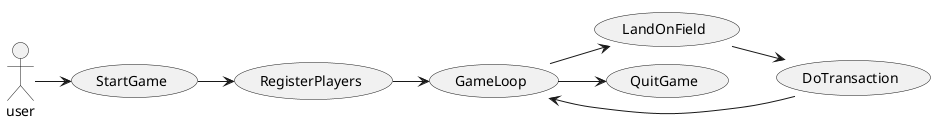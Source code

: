 @startuml

!pragma layout smetana

left to right direction
actor user as u

  usecase "StartGame" as UCA1
  usecase "RegisterPlayers" as UCA2
  usecase "GameLoop" as UC1
  usecase "LandOnField" as UC2
  usecase "DoTransaction" as UC6
 usecase "QuitGame" as UC7

u --> UCA1
UCA1 --> UCA2
UCA2 --> UC1
UC1 --> UC2
UC2 --> UC6
UC6 -->UC1
UC1 --> UC7



@enduml